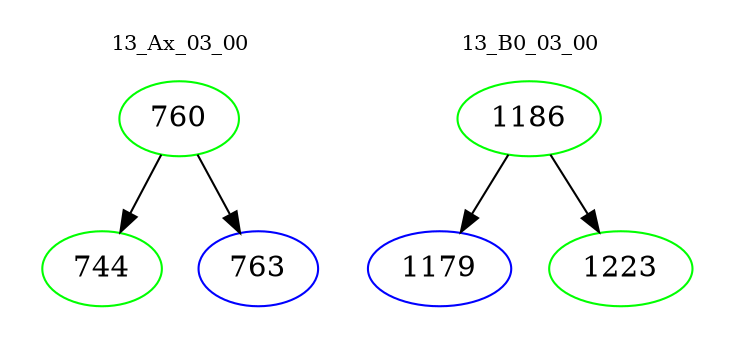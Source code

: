 digraph{
subgraph cluster_0 {
color = white
label = "13_Ax_03_00";
fontsize=10;
T0_760 [label="760", color="green"]
T0_760 -> T0_744 [color="black"]
T0_744 [label="744", color="green"]
T0_760 -> T0_763 [color="black"]
T0_763 [label="763", color="blue"]
}
subgraph cluster_1 {
color = white
label = "13_B0_03_00";
fontsize=10;
T1_1186 [label="1186", color="green"]
T1_1186 -> T1_1179 [color="black"]
T1_1179 [label="1179", color="blue"]
T1_1186 -> T1_1223 [color="black"]
T1_1223 [label="1223", color="green"]
}
}
